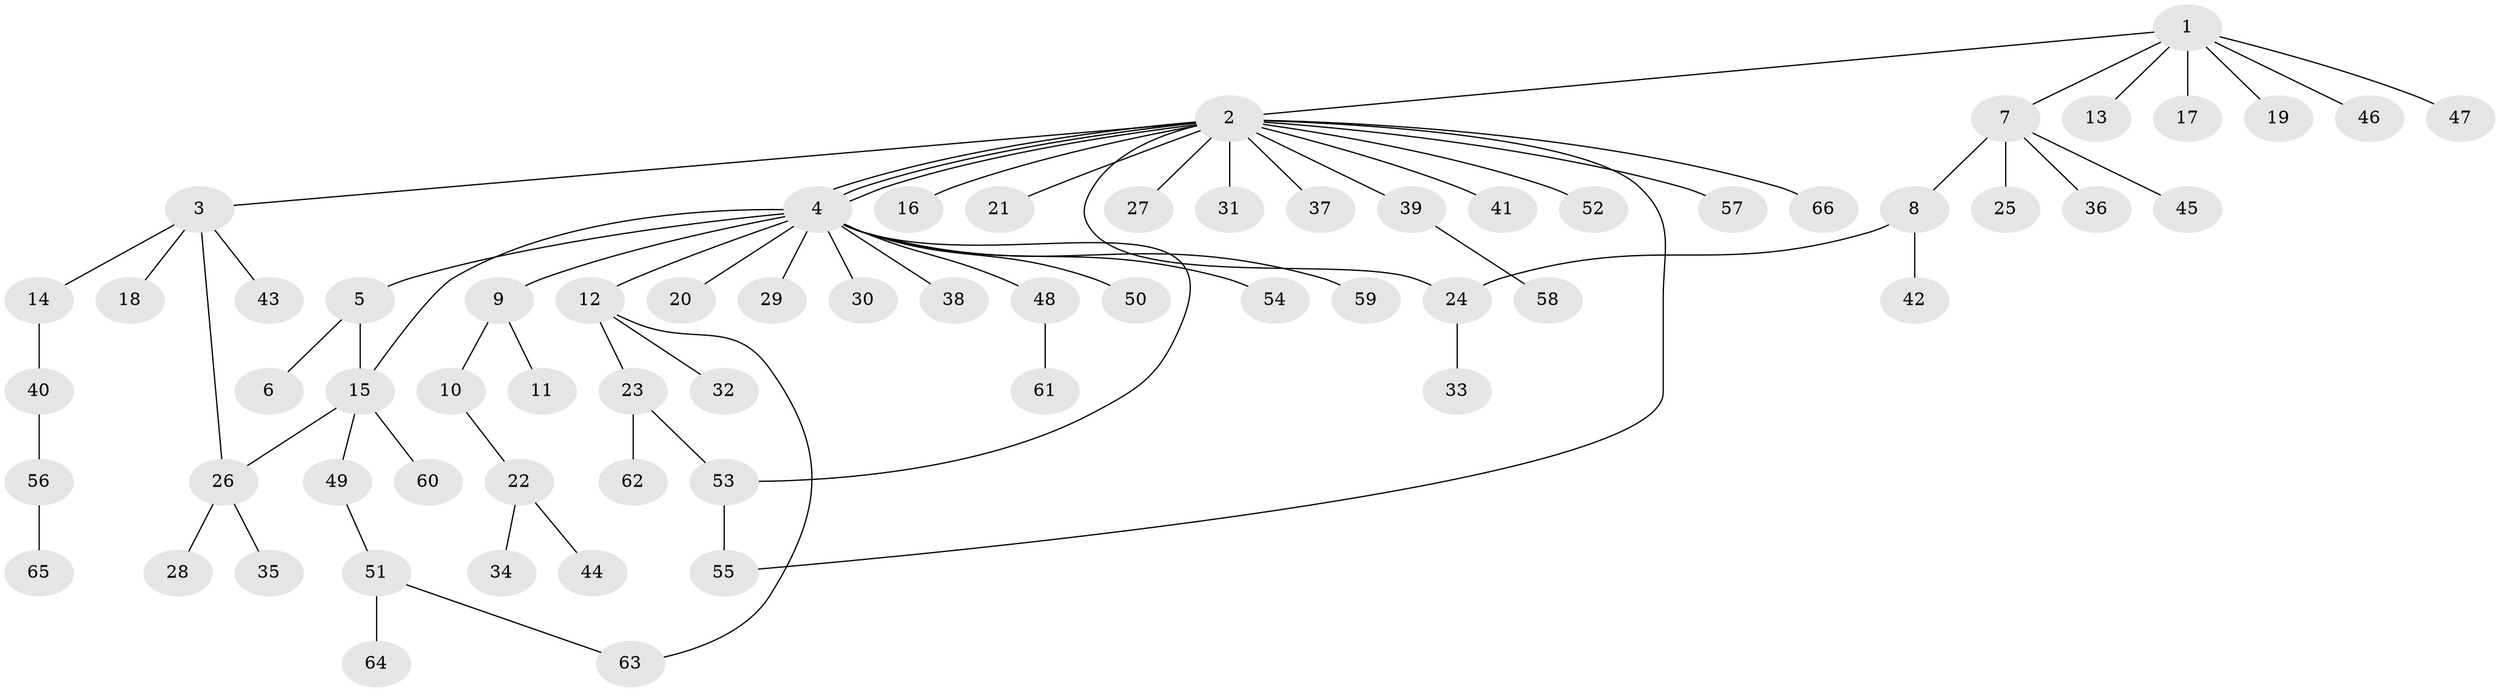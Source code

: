 // coarse degree distribution, {6: 0.06896551724137931, 4: 0.06896551724137931, 7: 0.034482758620689655, 2: 0.3103448275862069, 3: 0.13793103448275862, 1: 0.3793103448275862}
// Generated by graph-tools (version 1.1) at 2025/50/03/04/25 22:50:28]
// undirected, 66 vertices, 73 edges
graph export_dot {
  node [color=gray90,style=filled];
  1;
  2;
  3;
  4;
  5;
  6;
  7;
  8;
  9;
  10;
  11;
  12;
  13;
  14;
  15;
  16;
  17;
  18;
  19;
  20;
  21;
  22;
  23;
  24;
  25;
  26;
  27;
  28;
  29;
  30;
  31;
  32;
  33;
  34;
  35;
  36;
  37;
  38;
  39;
  40;
  41;
  42;
  43;
  44;
  45;
  46;
  47;
  48;
  49;
  50;
  51;
  52;
  53;
  54;
  55;
  56;
  57;
  58;
  59;
  60;
  61;
  62;
  63;
  64;
  65;
  66;
  1 -- 2;
  1 -- 7;
  1 -- 13;
  1 -- 17;
  1 -- 19;
  1 -- 46;
  1 -- 47;
  2 -- 3;
  2 -- 4;
  2 -- 4;
  2 -- 4;
  2 -- 16;
  2 -- 21;
  2 -- 24;
  2 -- 27;
  2 -- 31;
  2 -- 37;
  2 -- 39;
  2 -- 41;
  2 -- 52;
  2 -- 55;
  2 -- 57;
  2 -- 66;
  3 -- 14;
  3 -- 18;
  3 -- 26;
  3 -- 43;
  4 -- 5;
  4 -- 9;
  4 -- 12;
  4 -- 15;
  4 -- 20;
  4 -- 29;
  4 -- 30;
  4 -- 38;
  4 -- 48;
  4 -- 50;
  4 -- 53;
  4 -- 54;
  4 -- 59;
  5 -- 6;
  5 -- 15;
  7 -- 8;
  7 -- 25;
  7 -- 36;
  7 -- 45;
  8 -- 24;
  8 -- 42;
  9 -- 10;
  9 -- 11;
  10 -- 22;
  12 -- 23;
  12 -- 32;
  12 -- 63;
  14 -- 40;
  15 -- 26;
  15 -- 49;
  15 -- 60;
  22 -- 34;
  22 -- 44;
  23 -- 53;
  23 -- 62;
  24 -- 33;
  26 -- 28;
  26 -- 35;
  39 -- 58;
  40 -- 56;
  48 -- 61;
  49 -- 51;
  51 -- 63;
  51 -- 64;
  53 -- 55;
  56 -- 65;
}
